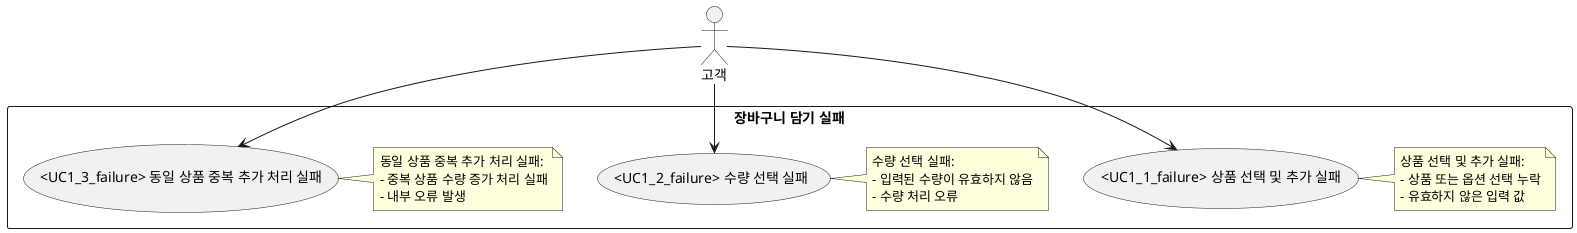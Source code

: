 @startuml
actor "고객" as Customer

rectangle "장바구니 담기 실패" {
  usecase "<UC1_1_failure> 상품 선택 및 추가 실패" as UC1_1_failure
  note right
  상품 선택 및 추가 실패:
  - 상품 또는 옵션 선택 누락
  - 유효하지 않은 입력 값
  end note

  usecase "<UC1_2_failure> 수량 선택 실패" as UC1_2_failure
  note right
  수량 선택 실패:
  - 입력된 수량이 유효하지 않음
  - 수량 처리 오류
  end note

  usecase "<UC1_3_failure> 동일 상품 중복 추가 처리 실패" as UC1_3_failure
  note right
  동일 상품 중복 추가 처리 실패:
  - 중복 상품 수량 증가 처리 실패
  - 내부 오류 발생
  end note
}

Customer --> UC1_1_failure
Customer --> UC1_2_failure
Customer --> UC1_3_failure
@enduml
